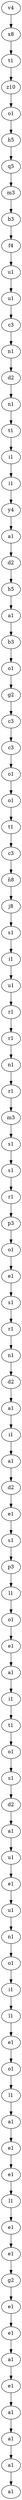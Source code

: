digraph G 
 { 
0 [label=v4];
1 [label=x8];
2 [label=t1];
3 [label=z10];
4 [label=o1];
5 [label=h5];
6 [label=q5];
7 [label=m3];
8 [label=b3];
9 [label=f4];
10 [label=u1];
11 [label=u1];
12 [label=c3];
13 [label=n1];
14 [label=d2];
15 [label=n1];
16 [label=t1];
17 [label=i1];
18 [label=i1];
19 [label=y4];
20 [label=a1];
21 [label=d2];
22 [label=h5];
23 [label=a1];
24 [label=b3];
25 [label=o1];
26 [label=g2];
27 [label=c3];
28 [label=c3];
29 [label=o1];
30 [label=o1];
31 [label=t1];
32 [label=c3];
33 [label=ñ8];
34 [label=j8];
35 [label=s1];
36 [label=i1];
37 [label=u1];
38 [label=r1];
39 [label=r1];
40 [label=n1];
41 [label=r1];
42 [label=m3];
43 [label=s1];
44 [label=s1];
45 [label=r1];
46 [label=p3];
47 [label=o1];
48 [label=e1];
49 [label=s1];
50 [label=r1];
51 [label=n1];
52 [label=d2];
53 [label=a1];
54 [label=i1];
55 [label=a1];
56 [label=d2];
57 [label=e1];
58 [label=s1];
59 [label=p3];
60 [label=l1];
61 [label=o1];
62 [label=e1];
63 [label=a1];
64 [label=i1];
65 [label=t1];
66 [label=o1];
67 [label=s1];
68 [label=d2];
69 [label=a1];
70 [label=u1];
71 [label=e1];
72 [label=u1];
73 [label=n1];
74 [label=o1];
75 [label=i1];
76 [label=l1];
77 [label=e1];
78 [label=o1];
79 [label=l1];
80 [label=a1];
81 [label=e1];
82 [label=e1];
83 [label=l1];
84 [label=e1];
85 [label=e1];
86 [label=g2];
87 [label=e1];
88 [label=e1];
89 [label=a1];
90 [label=e1];
91 [label=a1];
92 [label=a1];
93 [label=a1];
94 [label=a1];
0->1;
1->2;
2->3;
3->4;
4->5;
5->6;
6->7;
7->8;
8->9;
9->10;
10->11;
11->12;
12->13;
13->14;
14->15;
15->16;
16->17;
17->18;
18->19;
19->20;
20->21;
21->22;
22->23;
23->24;
24->25;
25->26;
26->27;
27->28;
28->29;
29->30;
30->31;
31->32;
32->33;
33->34;
34->35;
35->36;
36->37;
37->38;
38->39;
39->40;
40->41;
41->42;
42->43;
43->44;
44->45;
45->46;
46->47;
47->48;
48->49;
49->50;
50->51;
51->52;
52->53;
53->54;
54->55;
55->56;
56->57;
57->58;
58->59;
59->60;
60->61;
61->62;
62->63;
63->64;
64->65;
65->66;
66->67;
67->68;
68->69;
69->70;
70->71;
71->72;
72->73;
73->74;
74->75;
75->76;
76->77;
77->78;
78->79;
79->80;
80->81;
81->82;
82->83;
83->84;
84->85;
85->86;
86->87;
87->88;
88->89;
89->90;
90->91;
91->92;
92->93;
93->94;
}